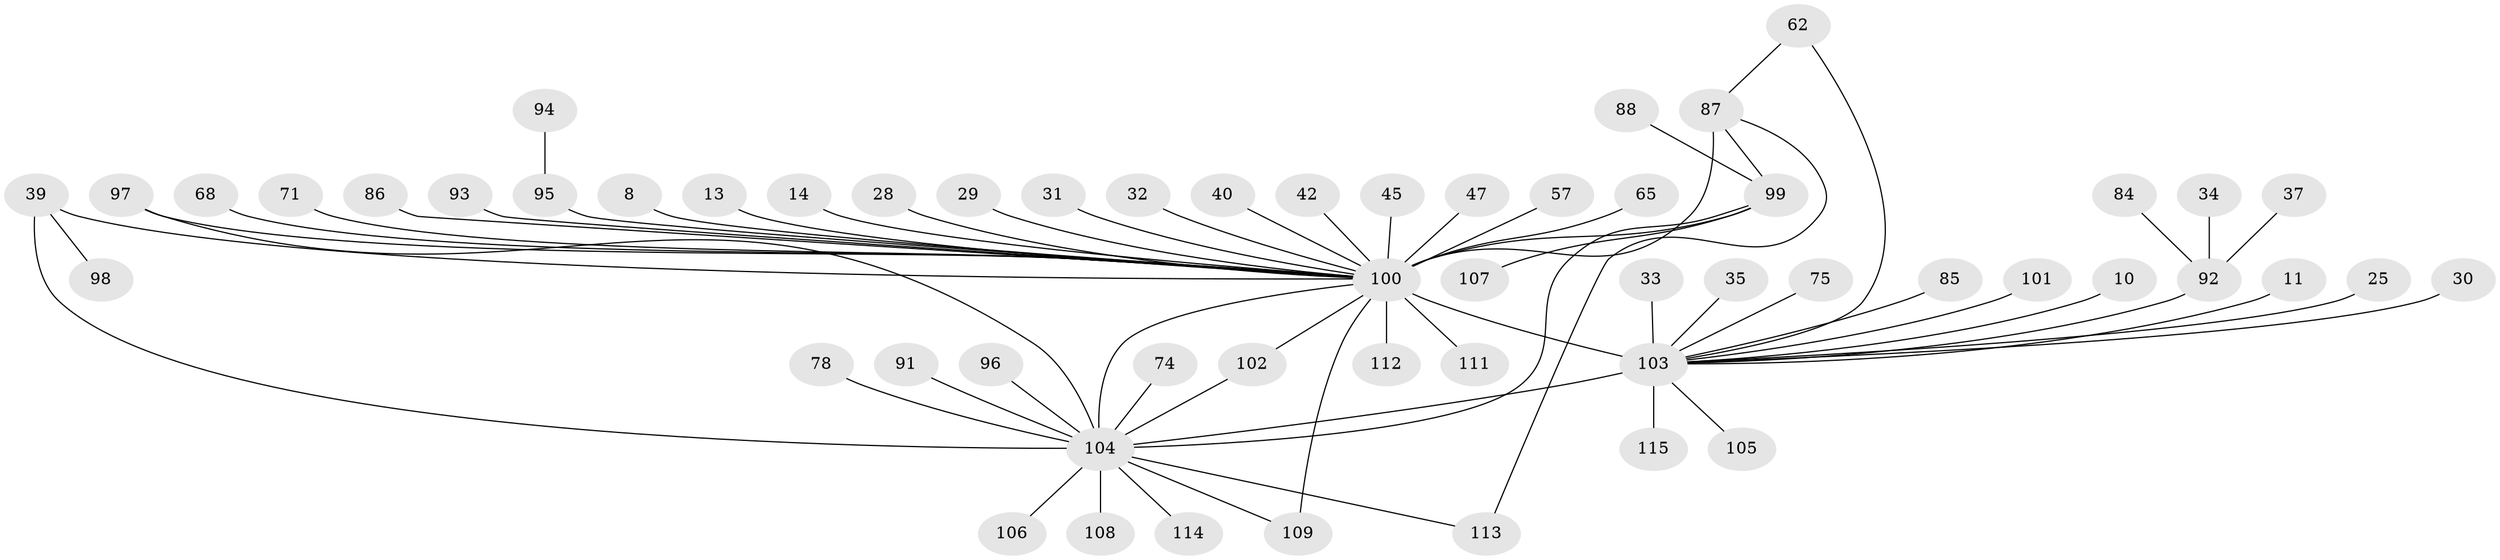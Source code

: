 // original degree distribution, {21: 0.017391304347826087, 10: 0.008695652173913044, 3: 0.1391304347826087, 13: 0.008695652173913044, 2: 0.23478260869565218, 1: 0.4608695652173913, 6: 0.043478260869565216, 9: 0.008695652173913044, 5: 0.043478260869565216, 14: 0.008695652173913044, 8: 0.008695652173913044, 4: 0.017391304347826087}
// Generated by graph-tools (version 1.1) at 2025/48/03/09/25 04:48:51]
// undirected, 57 vertices, 65 edges
graph export_dot {
graph [start="1"]
  node [color=gray90,style=filled];
  8;
  10;
  11;
  13;
  14;
  25;
  28;
  29;
  30;
  31;
  32;
  33;
  34;
  35;
  37;
  39;
  40;
  42;
  45;
  47;
  57;
  62 [super="+41"];
  65;
  68;
  71 [super="+18"];
  74;
  75;
  78;
  84;
  85;
  86 [super="+72"];
  87 [super="+36+83"];
  88;
  91;
  92 [super="+46+21"];
  93;
  94 [super="+90"];
  95 [super="+50+82"];
  96;
  97;
  98 [super="+43+53"];
  99 [super="+38+54+81+56"];
  100 [super="+89+24+6"];
  101;
  102 [super="+60"];
  103 [super="+64+77+69"];
  104 [super="+52+73+48+49+70"];
  105;
  106;
  107;
  108;
  109 [super="+7+76"];
  111 [super="+80"];
  112;
  113 [super="+110"];
  114;
  115;
  8 -- 100;
  10 -- 103;
  11 -- 103;
  13 -- 100;
  14 -- 100;
  25 -- 103;
  28 -- 100;
  29 -- 100;
  30 -- 103;
  31 -- 100;
  32 -- 100;
  33 -- 103;
  34 -- 92;
  35 -- 103;
  37 -- 92;
  39 -- 98;
  39 -- 100 [weight=2];
  39 -- 104 [weight=2];
  40 -- 100 [weight=2];
  42 -- 100;
  45 -- 100 [weight=2];
  47 -- 100;
  57 -- 100;
  62 -- 87;
  62 -- 103;
  65 -- 100;
  68 -- 100;
  71 -- 100 [weight=2];
  74 -- 104;
  75 -- 103;
  78 -- 104;
  84 -- 92;
  85 -- 103;
  86 -- 100;
  87 -- 99;
  87 -- 113;
  87 -- 100 [weight=6];
  88 -- 99;
  91 -- 104;
  92 -- 103 [weight=3];
  93 -- 100;
  94 -- 95;
  95 -- 100 [weight=3];
  96 -- 104;
  97 -- 100;
  97 -- 104;
  99 -- 100 [weight=4];
  99 -- 107;
  99 -- 104;
  100 -- 102;
  100 -- 103 [weight=13];
  100 -- 109;
  100 -- 104 [weight=3];
  100 -- 111;
  100 -- 112;
  101 -- 103;
  102 -- 104;
  103 -- 104 [weight=3];
  103 -- 105;
  103 -- 115;
  104 -- 108;
  104 -- 113;
  104 -- 114;
  104 -- 109;
  104 -- 106;
}
